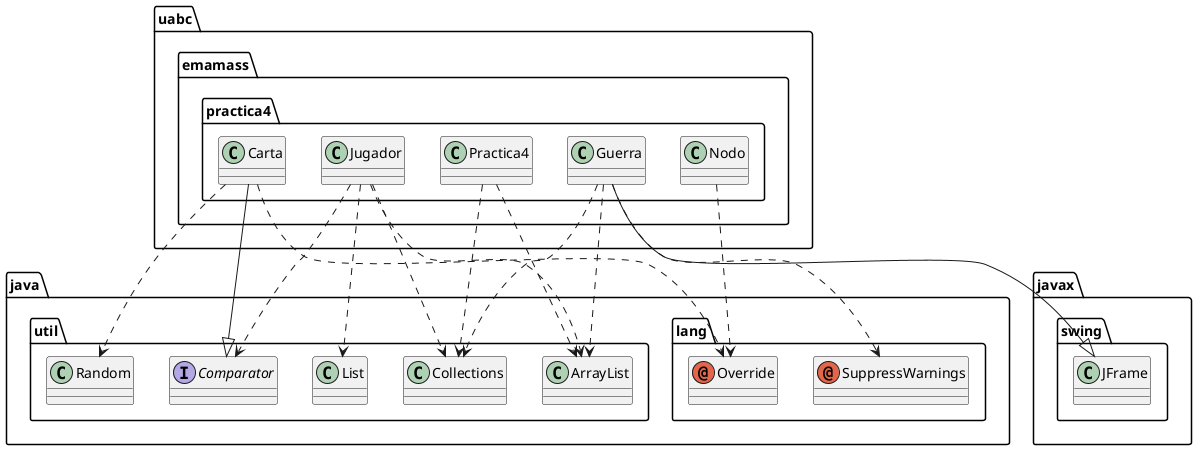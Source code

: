 @startuml
annotation java.lang.Override
annotation java.lang.SuppressWarnings
class java.util.ArrayList
class java.util.Collections
class java.util.List
class java.util.Random
class javax.swing.JFrame
class uabc.emamass.practica4.Carta
class uabc.emamass.practica4.Guerra
class uabc.emamass.practica4.Jugador
class uabc.emamass.practica4.Nodo
class uabc.emamass.practica4.Practica4
interface java.util.Comparator
uabc.emamass.practica4.Carta ..> java.lang.Override
uabc.emamass.practica4.Carta ..> java.util.Random
uabc.emamass.practica4.Carta --|> java.util.Comparator
uabc.emamass.practica4.Guerra ..> java.lang.SuppressWarnings
uabc.emamass.practica4.Guerra ..> java.util.ArrayList
uabc.emamass.practica4.Guerra ..> java.util.Collections
uabc.emamass.practica4.Guerra --|> javax.swing.JFrame
uabc.emamass.practica4.Jugador ..> java.util.ArrayList
uabc.emamass.practica4.Jugador ..> java.util.Collections
uabc.emamass.practica4.Jugador ..> java.util.List
uabc.emamass.practica4.Jugador ..> java.util.Comparator
uabc.emamass.practica4.Nodo ..> java.lang.Override
uabc.emamass.practica4.Practica4 ..> java.util.ArrayList
uabc.emamass.practica4.Practica4 ..> java.util.Collections
@enduml